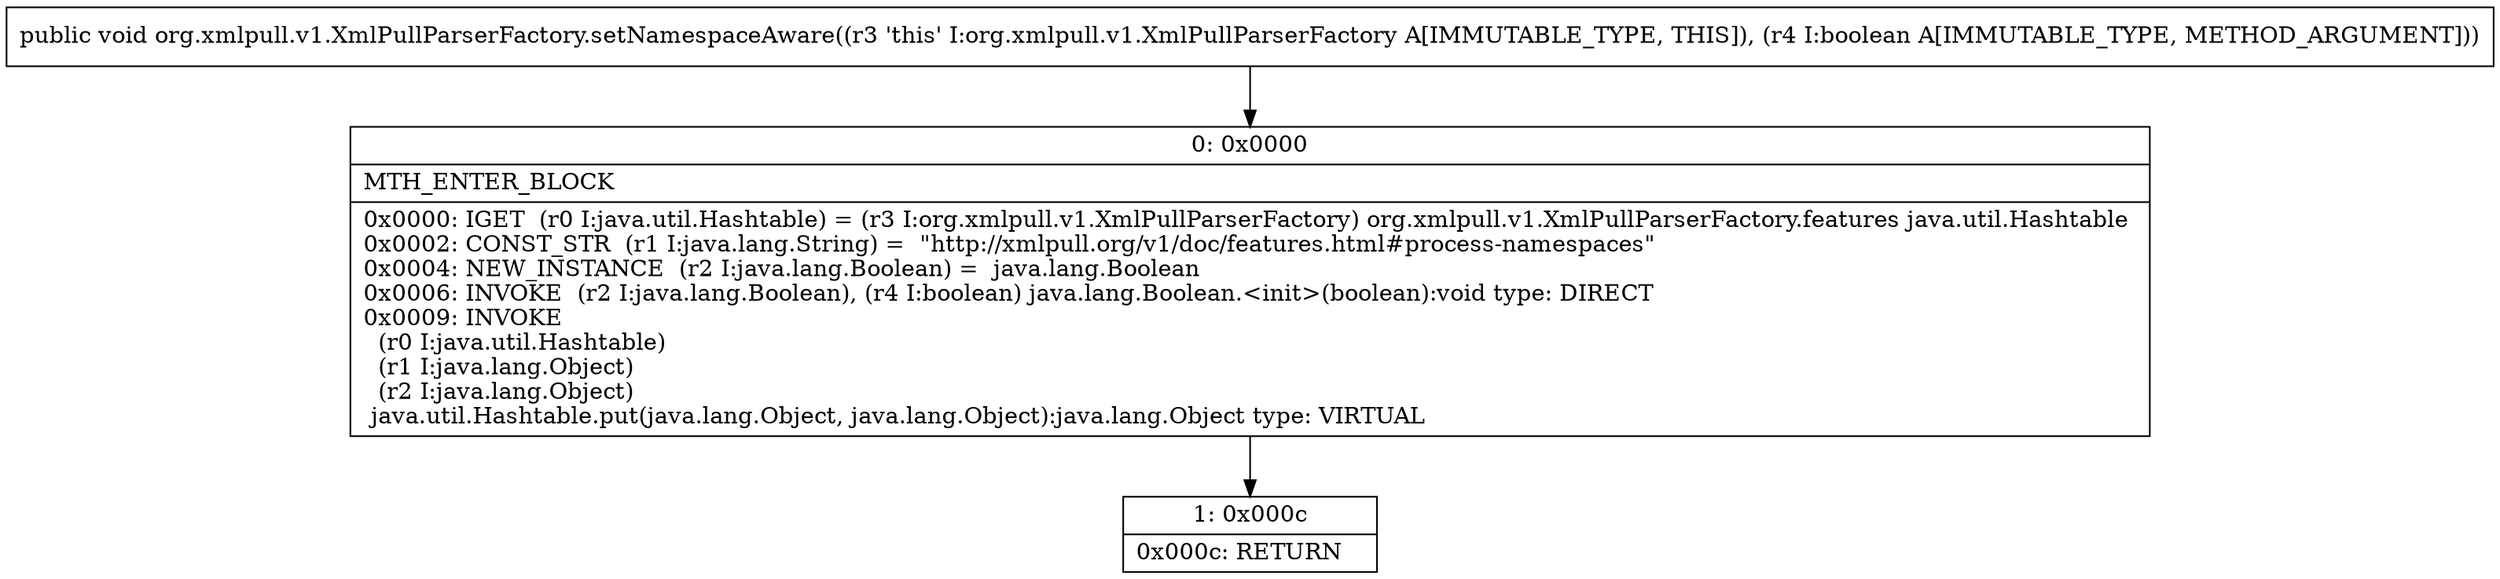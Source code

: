 digraph "CFG fororg.xmlpull.v1.XmlPullParserFactory.setNamespaceAware(Z)V" {
Node_0 [shape=record,label="{0\:\ 0x0000|MTH_ENTER_BLOCK\l|0x0000: IGET  (r0 I:java.util.Hashtable) = (r3 I:org.xmlpull.v1.XmlPullParserFactory) org.xmlpull.v1.XmlPullParserFactory.features java.util.Hashtable \l0x0002: CONST_STR  (r1 I:java.lang.String) =  \"http:\/\/xmlpull.org\/v1\/doc\/features.html#process\-namespaces\" \l0x0004: NEW_INSTANCE  (r2 I:java.lang.Boolean) =  java.lang.Boolean \l0x0006: INVOKE  (r2 I:java.lang.Boolean), (r4 I:boolean) java.lang.Boolean.\<init\>(boolean):void type: DIRECT \l0x0009: INVOKE  \l  (r0 I:java.util.Hashtable)\l  (r1 I:java.lang.Object)\l  (r2 I:java.lang.Object)\l java.util.Hashtable.put(java.lang.Object, java.lang.Object):java.lang.Object type: VIRTUAL \l}"];
Node_1 [shape=record,label="{1\:\ 0x000c|0x000c: RETURN   \l}"];
MethodNode[shape=record,label="{public void org.xmlpull.v1.XmlPullParserFactory.setNamespaceAware((r3 'this' I:org.xmlpull.v1.XmlPullParserFactory A[IMMUTABLE_TYPE, THIS]), (r4 I:boolean A[IMMUTABLE_TYPE, METHOD_ARGUMENT])) }"];
MethodNode -> Node_0;
Node_0 -> Node_1;
}

